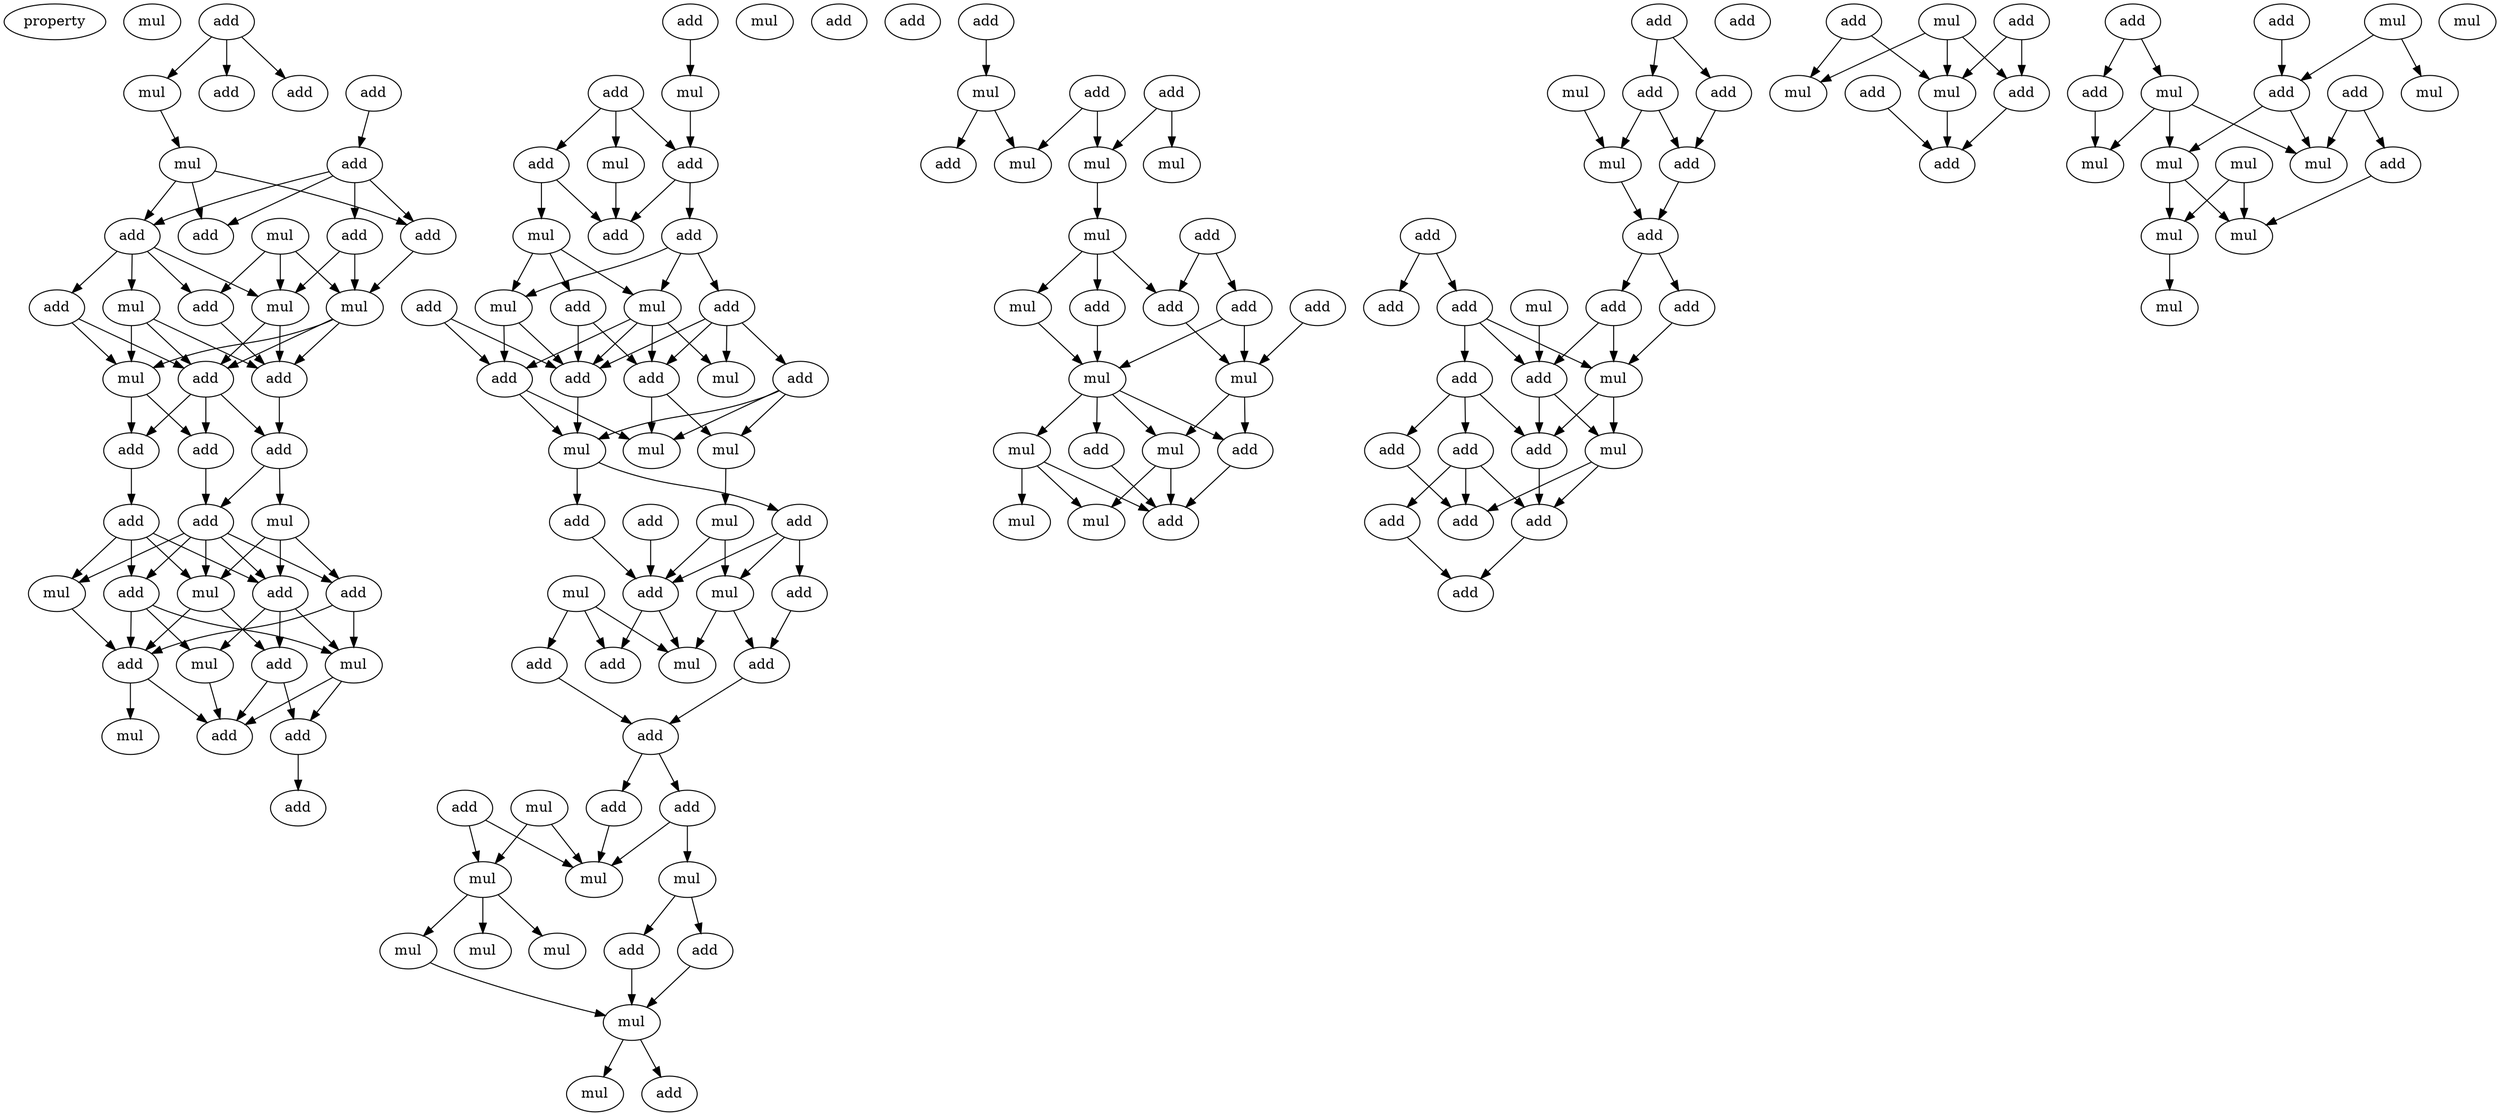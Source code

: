 digraph {
    node [fontcolor=black]
    property [mul=2,lf=1.5]
    0 [ label = mul ];
    1 [ label = add ];
    2 [ label = mul ];
    3 [ label = add ];
    4 [ label = add ];
    5 [ label = add ];
    6 [ label = mul ];
    7 [ label = add ];
    8 [ label = add ];
    9 [ label = add ];
    10 [ label = mul ];
    11 [ label = add ];
    12 [ label = add ];
    13 [ label = mul ];
    14 [ label = add ];
    15 [ label = add ];
    16 [ label = mul ];
    17 [ label = mul ];
    18 [ label = mul ];
    19 [ label = add ];
    20 [ label = add ];
    21 [ label = add ];
    22 [ label = add ];
    23 [ label = add ];
    24 [ label = add ];
    25 [ label = add ];
    26 [ label = mul ];
    27 [ label = add ];
    28 [ label = mul ];
    29 [ label = mul ];
    30 [ label = add ];
    31 [ label = add ];
    32 [ label = add ];
    33 [ label = mul ];
    34 [ label = add ];
    35 [ label = mul ];
    36 [ label = add ];
    37 [ label = add ];
    38 [ label = mul ];
    39 [ label = add ];
    40 [ label = add ];
    41 [ label = mul ];
    42 [ label = add ];
    43 [ label = mul ];
    44 [ label = add ];
    45 [ label = add ];
    46 [ label = add ];
    47 [ label = add ];
    48 [ label = mul ];
    49 [ label = add ];
    50 [ label = mul ];
    51 [ label = mul ];
    52 [ label = add ];
    53 [ label = add ];
    54 [ label = add ];
    55 [ label = add ];
    56 [ label = mul ];
    57 [ label = add ];
    58 [ label = add ];
    59 [ label = mul ];
    60 [ label = mul ];
    61 [ label = mul ];
    62 [ label = add ];
    63 [ label = add ];
    64 [ label = mul ];
    65 [ label = add ];
    66 [ label = add ];
    67 [ label = mul ];
    68 [ label = add ];
    69 [ label = mul ];
    70 [ label = add ];
    71 [ label = add ];
    72 [ label = add ];
    73 [ label = mul ];
    74 [ label = add ];
    75 [ label = add ];
    76 [ label = mul ];
    77 [ label = mul ];
    78 [ label = add ];
    79 [ label = add ];
    80 [ label = mul ];
    81 [ label = mul ];
    82 [ label = mul ];
    83 [ label = mul ];
    84 [ label = mul ];
    85 [ label = mul ];
    86 [ label = add ];
    87 [ label = add ];
    88 [ label = mul ];
    89 [ label = mul ];
    90 [ label = add ];
    91 [ label = add ];
    92 [ label = add ];
    93 [ label = add ];
    94 [ label = add ];
    95 [ label = mul ];
    96 [ label = add ];
    97 [ label = mul ];
    98 [ label = mul ];
    99 [ label = mul ];
    100 [ label = add ];
    101 [ label = mul ];
    102 [ label = add ];
    103 [ label = mul ];
    104 [ label = add ];
    105 [ label = add ];
    106 [ label = add ];
    107 [ label = add ];
    108 [ label = mul ];
    109 [ label = mul ];
    110 [ label = mul ];
    111 [ label = add ];
    112 [ label = add ];
    113 [ label = mul ];
    114 [ label = mul ];
    115 [ label = mul ];
    116 [ label = add ];
    117 [ label = add ];
    118 [ label = mul ];
    119 [ label = add ];
    120 [ label = add ];
    121 [ label = add ];
    122 [ label = mul ];
    123 [ label = add ];
    124 [ label = add ];
    125 [ label = add ];
    126 [ label = add ];
    127 [ label = mul ];
    128 [ label = add ];
    129 [ label = add ];
    130 [ label = add ];
    131 [ label = add ];
    132 [ label = add ];
    133 [ label = mul ];
    134 [ label = mul ];
    135 [ label = add ];
    136 [ label = add ];
    137 [ label = add ];
    138 [ label = add ];
    139 [ label = add ];
    140 [ label = add ];
    141 [ label = add ];
    142 [ label = add ];
    143 [ label = add ];
    144 [ label = mul ];
    145 [ label = mul ];
    146 [ label = add ];
    147 [ label = mul ];
    148 [ label = add ];
    149 [ label = add ];
    150 [ label = add ];
    151 [ label = add ];
    152 [ label = mul ];
    153 [ label = mul ];
    154 [ label = mul ];
    155 [ label = add ];
    156 [ label = add ];
    157 [ label = add ];
    158 [ label = mul ];
    159 [ label = mul ];
    160 [ label = mul ];
    161 [ label = mul ];
    162 [ label = mul ];
    163 [ label = add ];
    164 [ label = mul ];
    165 [ label = mul ];
    166 [ label = mul ];
    1 -> 2 [ name = 0 ];
    1 -> 4 [ name = 1 ];
    1 -> 5 [ name = 2 ];
    2 -> 6 [ name = 3 ];
    3 -> 7 [ name = 4 ];
    6 -> 8 [ name = 5 ];
    6 -> 9 [ name = 6 ];
    6 -> 11 [ name = 7 ];
    7 -> 8 [ name = 8 ];
    7 -> 9 [ name = 9 ];
    7 -> 11 [ name = 10 ];
    7 -> 12 [ name = 11 ];
    8 -> 13 [ name = 12 ];
    8 -> 14 [ name = 13 ];
    8 -> 15 [ name = 14 ];
    8 -> 16 [ name = 15 ];
    9 -> 17 [ name = 16 ];
    10 -> 14 [ name = 17 ];
    10 -> 16 [ name = 18 ];
    10 -> 17 [ name = 19 ];
    12 -> 16 [ name = 20 ];
    12 -> 17 [ name = 21 ];
    13 -> 18 [ name = 22 ];
    13 -> 19 [ name = 23 ];
    13 -> 20 [ name = 24 ];
    14 -> 19 [ name = 25 ];
    15 -> 18 [ name = 26 ];
    15 -> 20 [ name = 27 ];
    16 -> 19 [ name = 28 ];
    16 -> 20 [ name = 29 ];
    17 -> 18 [ name = 30 ];
    17 -> 19 [ name = 31 ];
    17 -> 20 [ name = 32 ];
    18 -> 22 [ name = 33 ];
    18 -> 23 [ name = 34 ];
    19 -> 21 [ name = 35 ];
    20 -> 21 [ name = 36 ];
    20 -> 22 [ name = 37 ];
    20 -> 23 [ name = 38 ];
    21 -> 24 [ name = 39 ];
    21 -> 26 [ name = 40 ];
    22 -> 25 [ name = 41 ];
    23 -> 24 [ name = 42 ];
    24 -> 27 [ name = 43 ];
    24 -> 28 [ name = 44 ];
    24 -> 29 [ name = 45 ];
    24 -> 30 [ name = 46 ];
    24 -> 31 [ name = 47 ];
    25 -> 28 [ name = 48 ];
    25 -> 29 [ name = 49 ];
    25 -> 30 [ name = 50 ];
    25 -> 31 [ name = 51 ];
    26 -> 27 [ name = 52 ];
    26 -> 28 [ name = 53 ];
    26 -> 30 [ name = 54 ];
    27 -> 32 [ name = 55 ];
    27 -> 35 [ name = 56 ];
    28 -> 32 [ name = 57 ];
    28 -> 34 [ name = 58 ];
    29 -> 32 [ name = 59 ];
    30 -> 33 [ name = 60 ];
    30 -> 34 [ name = 61 ];
    30 -> 35 [ name = 62 ];
    31 -> 32 [ name = 63 ];
    31 -> 33 [ name = 64 ];
    31 -> 35 [ name = 65 ];
    32 -> 36 [ name = 66 ];
    32 -> 38 [ name = 67 ];
    33 -> 36 [ name = 68 ];
    34 -> 36 [ name = 69 ];
    34 -> 37 [ name = 70 ];
    35 -> 36 [ name = 71 ];
    35 -> 37 [ name = 72 ];
    37 -> 39 [ name = 73 ];
    40 -> 41 [ name = 74 ];
    41 -> 44 [ name = 75 ];
    42 -> 43 [ name = 76 ];
    42 -> 44 [ name = 77 ];
    42 -> 45 [ name = 78 ];
    43 -> 47 [ name = 79 ];
    44 -> 46 [ name = 80 ];
    44 -> 47 [ name = 81 ];
    45 -> 47 [ name = 82 ];
    45 -> 48 [ name = 83 ];
    46 -> 49 [ name = 84 ];
    46 -> 50 [ name = 85 ];
    46 -> 51 [ name = 86 ];
    48 -> 50 [ name = 87 ];
    48 -> 51 [ name = 88 ];
    48 -> 53 [ name = 89 ];
    49 -> 54 [ name = 90 ];
    49 -> 55 [ name = 91 ];
    49 -> 56 [ name = 92 ];
    49 -> 58 [ name = 93 ];
    50 -> 57 [ name = 94 ];
    50 -> 58 [ name = 95 ];
    51 -> 54 [ name = 96 ];
    51 -> 56 [ name = 97 ];
    51 -> 57 [ name = 98 ];
    51 -> 58 [ name = 99 ];
    52 -> 57 [ name = 100 ];
    52 -> 58 [ name = 101 ];
    53 -> 54 [ name = 102 ];
    53 -> 58 [ name = 103 ];
    54 -> 59 [ name = 104 ];
    54 -> 61 [ name = 105 ];
    55 -> 59 [ name = 106 ];
    55 -> 60 [ name = 107 ];
    55 -> 61 [ name = 108 ];
    57 -> 59 [ name = 109 ];
    57 -> 60 [ name = 110 ];
    58 -> 60 [ name = 111 ];
    60 -> 62 [ name = 112 ];
    60 -> 65 [ name = 113 ];
    61 -> 64 [ name = 114 ];
    62 -> 66 [ name = 115 ];
    62 -> 67 [ name = 116 ];
    62 -> 68 [ name = 117 ];
    63 -> 66 [ name = 118 ];
    64 -> 66 [ name = 119 ];
    64 -> 67 [ name = 120 ];
    65 -> 66 [ name = 121 ];
    66 -> 71 [ name = 122 ];
    66 -> 73 [ name = 123 ];
    67 -> 72 [ name = 124 ];
    67 -> 73 [ name = 125 ];
    68 -> 72 [ name = 126 ];
    69 -> 70 [ name = 127 ];
    69 -> 71 [ name = 128 ];
    69 -> 73 [ name = 129 ];
    70 -> 74 [ name = 130 ];
    72 -> 74 [ name = 131 ];
    74 -> 75 [ name = 132 ];
    74 -> 79 [ name = 133 ];
    75 -> 80 [ name = 134 ];
    75 -> 82 [ name = 135 ];
    76 -> 80 [ name = 136 ];
    76 -> 81 [ name = 137 ];
    78 -> 80 [ name = 138 ];
    78 -> 81 [ name = 139 ];
    79 -> 80 [ name = 140 ];
    81 -> 83 [ name = 141 ];
    81 -> 84 [ name = 142 ];
    81 -> 85 [ name = 143 ];
    82 -> 86 [ name = 144 ];
    82 -> 87 [ name = 145 ];
    85 -> 88 [ name = 146 ];
    86 -> 88 [ name = 147 ];
    87 -> 88 [ name = 148 ];
    88 -> 89 [ name = 149 ];
    88 -> 91 [ name = 150 ];
    93 -> 95 [ name = 151 ];
    94 -> 98 [ name = 152 ];
    94 -> 99 [ name = 153 ];
    95 -> 98 [ name = 154 ];
    95 -> 100 [ name = 155 ];
    96 -> 97 [ name = 156 ];
    96 -> 99 [ name = 157 ];
    99 -> 101 [ name = 158 ];
    101 -> 103 [ name = 159 ];
    101 -> 105 [ name = 160 ];
    101 -> 107 [ name = 161 ];
    102 -> 104 [ name = 162 ];
    102 -> 107 [ name = 163 ];
    103 -> 109 [ name = 164 ];
    104 -> 108 [ name = 165 ];
    104 -> 109 [ name = 166 ];
    105 -> 109 [ name = 167 ];
    106 -> 108 [ name = 168 ];
    107 -> 108 [ name = 169 ];
    108 -> 112 [ name = 170 ];
    108 -> 113 [ name = 171 ];
    109 -> 110 [ name = 172 ];
    109 -> 111 [ name = 173 ];
    109 -> 112 [ name = 174 ];
    109 -> 113 [ name = 175 ];
    110 -> 114 [ name = 176 ];
    110 -> 115 [ name = 177 ];
    110 -> 116 [ name = 178 ];
    111 -> 116 [ name = 179 ];
    112 -> 116 [ name = 180 ];
    113 -> 114 [ name = 181 ];
    113 -> 116 [ name = 182 ];
    117 -> 119 [ name = 183 ];
    117 -> 120 [ name = 184 ];
    118 -> 122 [ name = 185 ];
    119 -> 122 [ name = 186 ];
    119 -> 123 [ name = 187 ];
    120 -> 123 [ name = 188 ];
    122 -> 124 [ name = 189 ];
    123 -> 124 [ name = 190 ];
    124 -> 126 [ name = 191 ];
    124 -> 128 [ name = 192 ];
    125 -> 129 [ name = 193 ];
    125 -> 130 [ name = 194 ];
    126 -> 133 [ name = 195 ];
    127 -> 131 [ name = 196 ];
    128 -> 131 [ name = 197 ];
    128 -> 133 [ name = 198 ];
    129 -> 131 [ name = 199 ];
    129 -> 132 [ name = 200 ];
    129 -> 133 [ name = 201 ];
    131 -> 134 [ name = 202 ];
    131 -> 136 [ name = 203 ];
    132 -> 135 [ name = 204 ];
    132 -> 136 [ name = 205 ];
    132 -> 137 [ name = 206 ];
    133 -> 134 [ name = 207 ];
    133 -> 136 [ name = 208 ];
    134 -> 138 [ name = 209 ];
    134 -> 140 [ name = 210 ];
    135 -> 138 [ name = 211 ];
    135 -> 139 [ name = 212 ];
    135 -> 140 [ name = 213 ];
    136 -> 140 [ name = 214 ];
    137 -> 138 [ name = 215 ];
    139 -> 141 [ name = 216 ];
    140 -> 141 [ name = 217 ];
    142 -> 145 [ name = 218 ];
    142 -> 147 [ name = 219 ];
    143 -> 146 [ name = 220 ];
    143 -> 147 [ name = 221 ];
    144 -> 145 [ name = 222 ];
    144 -> 146 [ name = 223 ];
    144 -> 147 [ name = 224 ];
    146 -> 149 [ name = 225 ];
    147 -> 149 [ name = 226 ];
    148 -> 149 [ name = 227 ];
    150 -> 157 [ name = 228 ];
    151 -> 154 [ name = 229 ];
    151 -> 155 [ name = 230 ];
    153 -> 157 [ name = 231 ];
    153 -> 158 [ name = 232 ];
    154 -> 159 [ name = 233 ];
    154 -> 161 [ name = 234 ];
    154 -> 162 [ name = 235 ];
    155 -> 159 [ name = 236 ];
    156 -> 162 [ name = 237 ];
    156 -> 163 [ name = 238 ];
    157 -> 161 [ name = 239 ];
    157 -> 162 [ name = 240 ];
    160 -> 164 [ name = 241 ];
    160 -> 165 [ name = 242 ];
    161 -> 164 [ name = 243 ];
    161 -> 165 [ name = 244 ];
    163 -> 165 [ name = 245 ];
    164 -> 166 [ name = 246 ];
}

